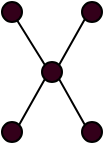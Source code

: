 <mxfile version="12.3.2" type="device" pages="1"><diagram id="Mbbk5-24aaczQlIWu47r" name="Page-1"><mxGraphModel dx="1092" dy="816" grid="1" gridSize="10" guides="1" tooltips="1" connect="1" arrows="1" fold="1" page="1" pageScale="1" pageWidth="850" pageHeight="1100" math="0" shadow="0"><root><mxCell id="0"/><mxCell id="1" parent="0"/><mxCell id="9FFPA8o4F5fXznxfYhqj-1" value="" style="ellipse;whiteSpace=wrap;html=1;aspect=fixed;fillColor=#33001A;" vertex="1" parent="1"><mxGeometry x="40" y="40" width="10" height="10" as="geometry"/></mxCell><mxCell id="9FFPA8o4F5fXznxfYhqj-2" value="" style="ellipse;whiteSpace=wrap;html=1;aspect=fixed;fillColor=#33001A;" vertex="1" parent="1"><mxGeometry x="80" y="40" width="10" height="10" as="geometry"/></mxCell><mxCell id="9FFPA8o4F5fXznxfYhqj-3" value="" style="ellipse;whiteSpace=wrap;html=1;aspect=fixed;fillColor=#33001A;" vertex="1" parent="1"><mxGeometry x="60" y="70" width="10" height="10" as="geometry"/></mxCell><mxCell id="9FFPA8o4F5fXznxfYhqj-4" value="" style="ellipse;whiteSpace=wrap;html=1;aspect=fixed;fillColor=#33001A;" vertex="1" parent="1"><mxGeometry x="40" y="100" width="10" height="10" as="geometry"/></mxCell><mxCell id="9FFPA8o4F5fXznxfYhqj-5" value="" style="ellipse;whiteSpace=wrap;html=1;aspect=fixed;fillColor=#33001A;" vertex="1" parent="1"><mxGeometry x="80" y="100" width="10" height="10" as="geometry"/></mxCell><mxCell id="9FFPA8o4F5fXznxfYhqj-6" value="" style="endArrow=none;html=1;exitX=0;exitY=0;exitDx=0;exitDy=0;" edge="1" source="9FFPA8o4F5fXznxfYhqj-3" target="9FFPA8o4F5fXznxfYhqj-1" parent="1"><mxGeometry width="50" height="50" relative="1" as="geometry"><mxPoint x="40" y="190" as="sourcePoint"/><mxPoint x="49" y="49" as="targetPoint"/></mxGeometry></mxCell><mxCell id="9FFPA8o4F5fXznxfYhqj-7" value="" style="endArrow=none;html=1;entryX=0;entryY=1;entryDx=0;entryDy=0;exitX=1;exitY=0;exitDx=0;exitDy=0;" edge="1" source="9FFPA8o4F5fXznxfYhqj-3" target="9FFPA8o4F5fXznxfYhqj-2" parent="1"><mxGeometry width="50" height="50" relative="1" as="geometry"><mxPoint x="40" y="190" as="sourcePoint"/><mxPoint x="90" y="140" as="targetPoint"/></mxGeometry></mxCell><mxCell id="9FFPA8o4F5fXznxfYhqj-8" value="" style="endArrow=none;html=1;entryX=0;entryY=1;entryDx=0;entryDy=0;exitX=1;exitY=0;exitDx=0;exitDy=0;" edge="1" source="9FFPA8o4F5fXznxfYhqj-4" target="9FFPA8o4F5fXznxfYhqj-3" parent="1"><mxGeometry width="50" height="50" relative="1" as="geometry"><mxPoint x="40" y="190" as="sourcePoint"/><mxPoint x="90" y="140" as="targetPoint"/></mxGeometry></mxCell><mxCell id="9FFPA8o4F5fXznxfYhqj-9" value="" style="endArrow=none;html=1;entryX=1;entryY=1;entryDx=0;entryDy=0;exitX=0;exitY=0;exitDx=0;exitDy=0;" edge="1" source="9FFPA8o4F5fXznxfYhqj-5" target="9FFPA8o4F5fXznxfYhqj-3" parent="1"><mxGeometry width="50" height="50" relative="1" as="geometry"><mxPoint x="40" y="180" as="sourcePoint"/><mxPoint x="90" y="130" as="targetPoint"/></mxGeometry></mxCell></root></mxGraphModel></diagram></mxfile>